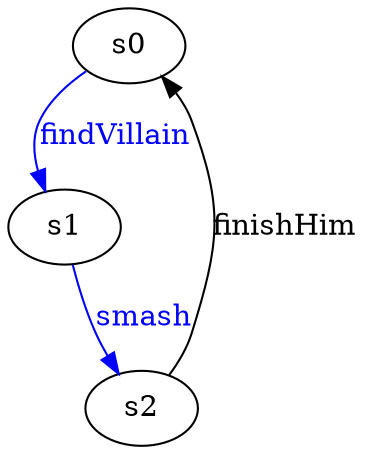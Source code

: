 digraph G {
    s0 [label="s0", color="#000000", fontcolor="#000000"];
    s1 [label="s1", color="#000000", fontcolor="#000000"];
    s2 [label="s2", color="#000000", fontcolor="#000000"];
    
  
    s0 -> s1 [label="findVillain", color="blue", fontcolor="blue"];
    
      s1 -> s2 [label="smash", color="blue", fontcolor="blue"];
    
    
    s2 -> s0 [label="finishHim", color="black", fontcolor="black"];
    
  }
  